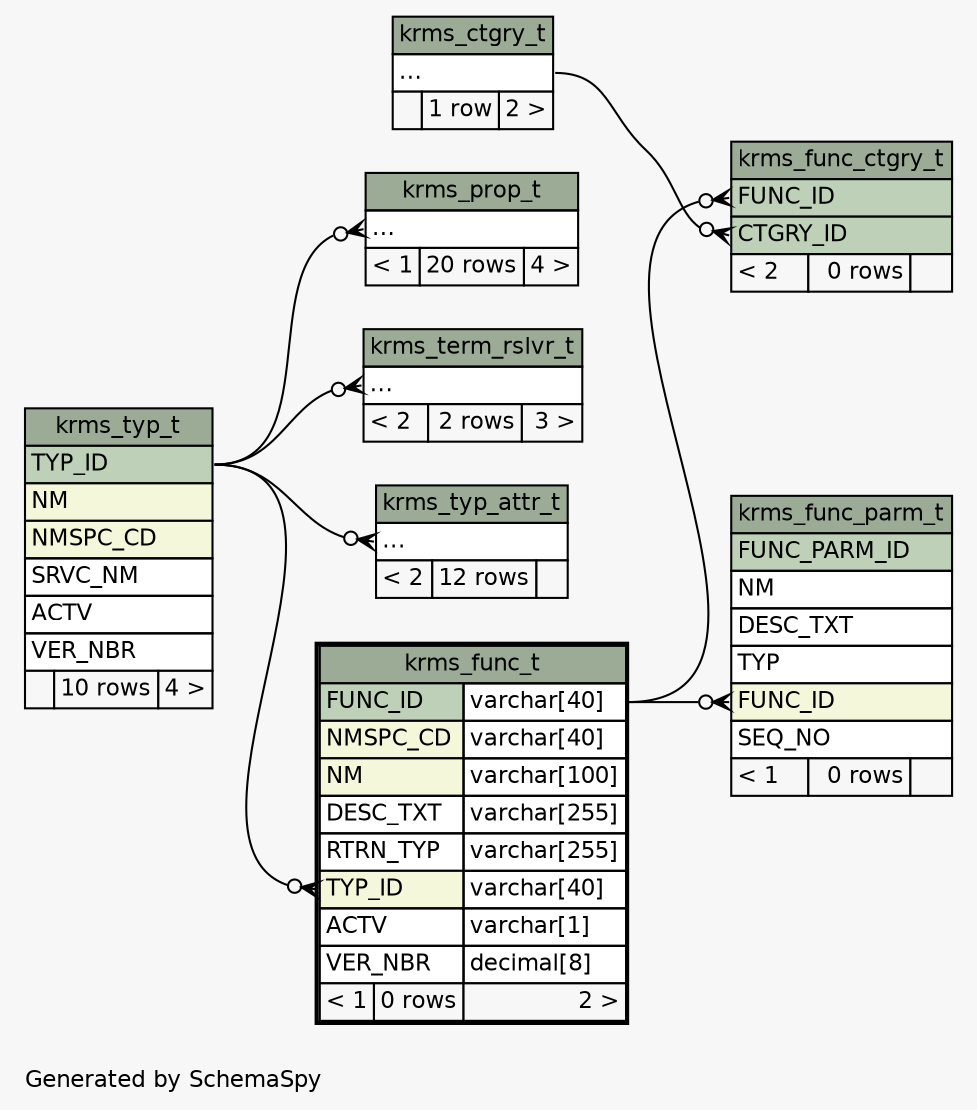 // dot 2.28.0 on Mac OS X 10.7.2
// SchemaSpy rev 590
digraph "twoDegreesRelationshipsDiagram" {
  graph [
    rankdir="RL"
    bgcolor="#f7f7f7"
    label="\nGenerated by SchemaSpy"
    labeljust="l"
    nodesep="0.18"
    ranksep="0.46"
    fontname="Helvetica"
    fontsize="11"
  ];
  node [
    fontname="Helvetica"
    fontsize="11"
    shape="plaintext"
  ];
  edge [
    arrowsize="0.8"
  ];
  "krms_func_ctgry_t":"CTGRY_ID":w -> "krms_ctgry_t":"elipses":e [arrowhead=none dir=back arrowtail=crowodot];
  "krms_func_ctgry_t":"FUNC_ID":w -> "krms_func_t":"FUNC_ID.type":e [arrowhead=none dir=back arrowtail=crowodot];
  "krms_func_parm_t":"FUNC_ID":w -> "krms_func_t":"FUNC_ID.type":e [arrowhead=none dir=back arrowtail=crowodot];
  "krms_func_t":"TYP_ID":w -> "krms_typ_t":"TYP_ID":e [arrowhead=none dir=back arrowtail=crowodot];
  "krms_prop_t":"elipses":w -> "krms_typ_t":"TYP_ID":e [arrowhead=none dir=back arrowtail=crowodot];
  "krms_term_rslvr_t":"elipses":w -> "krms_typ_t":"TYP_ID":e [arrowhead=none dir=back arrowtail=crowodot];
  "krms_typ_attr_t":"elipses":w -> "krms_typ_t":"TYP_ID":e [arrowhead=none dir=back arrowtail=crowodot];
  "krms_ctgry_t" [
    label=<
    <TABLE BORDER="0" CELLBORDER="1" CELLSPACING="0" BGCOLOR="#ffffff">
      <TR><TD COLSPAN="3" BGCOLOR="#9bab96" ALIGN="CENTER">krms_ctgry_t</TD></TR>
      <TR><TD PORT="elipses" COLSPAN="3" ALIGN="LEFT">...</TD></TR>
      <TR><TD ALIGN="LEFT" BGCOLOR="#f7f7f7">  </TD><TD ALIGN="RIGHT" BGCOLOR="#f7f7f7">1 row</TD><TD ALIGN="RIGHT" BGCOLOR="#f7f7f7">2 &gt;</TD></TR>
    </TABLE>>
    URL="krms_ctgry_t.html"
    tooltip="krms_ctgry_t"
  ];
  "krms_func_ctgry_t" [
    label=<
    <TABLE BORDER="0" CELLBORDER="1" CELLSPACING="0" BGCOLOR="#ffffff">
      <TR><TD COLSPAN="3" BGCOLOR="#9bab96" ALIGN="CENTER">krms_func_ctgry_t</TD></TR>
      <TR><TD PORT="FUNC_ID" COLSPAN="3" BGCOLOR="#bed1b8" ALIGN="LEFT">FUNC_ID</TD></TR>
      <TR><TD PORT="CTGRY_ID" COLSPAN="3" BGCOLOR="#bed1b8" ALIGN="LEFT">CTGRY_ID</TD></TR>
      <TR><TD ALIGN="LEFT" BGCOLOR="#f7f7f7">&lt; 2</TD><TD ALIGN="RIGHT" BGCOLOR="#f7f7f7">0 rows</TD><TD ALIGN="RIGHT" BGCOLOR="#f7f7f7">  </TD></TR>
    </TABLE>>
    URL="krms_func_ctgry_t.html"
    tooltip="krms_func_ctgry_t"
  ];
  "krms_func_parm_t" [
    label=<
    <TABLE BORDER="0" CELLBORDER="1" CELLSPACING="0" BGCOLOR="#ffffff">
      <TR><TD COLSPAN="3" BGCOLOR="#9bab96" ALIGN="CENTER">krms_func_parm_t</TD></TR>
      <TR><TD PORT="FUNC_PARM_ID" COLSPAN="3" BGCOLOR="#bed1b8" ALIGN="LEFT">FUNC_PARM_ID</TD></TR>
      <TR><TD PORT="NM" COLSPAN="3" ALIGN="LEFT">NM</TD></TR>
      <TR><TD PORT="DESC_TXT" COLSPAN="3" ALIGN="LEFT">DESC_TXT</TD></TR>
      <TR><TD PORT="TYP" COLSPAN="3" ALIGN="LEFT">TYP</TD></TR>
      <TR><TD PORT="FUNC_ID" COLSPAN="3" BGCOLOR="#f4f7da" ALIGN="LEFT">FUNC_ID</TD></TR>
      <TR><TD PORT="SEQ_NO" COLSPAN="3" ALIGN="LEFT">SEQ_NO</TD></TR>
      <TR><TD ALIGN="LEFT" BGCOLOR="#f7f7f7">&lt; 1</TD><TD ALIGN="RIGHT" BGCOLOR="#f7f7f7">0 rows</TD><TD ALIGN="RIGHT" BGCOLOR="#f7f7f7">  </TD></TR>
    </TABLE>>
    URL="krms_func_parm_t.html"
    tooltip="krms_func_parm_t"
  ];
  "krms_func_t" [
    label=<
    <TABLE BORDER="2" CELLBORDER="1" CELLSPACING="0" BGCOLOR="#ffffff">
      <TR><TD COLSPAN="3" BGCOLOR="#9bab96" ALIGN="CENTER">krms_func_t</TD></TR>
      <TR><TD PORT="FUNC_ID" COLSPAN="2" BGCOLOR="#bed1b8" ALIGN="LEFT">FUNC_ID</TD><TD PORT="FUNC_ID.type" ALIGN="LEFT">varchar[40]</TD></TR>
      <TR><TD PORT="NMSPC_CD" COLSPAN="2" BGCOLOR="#f4f7da" ALIGN="LEFT">NMSPC_CD</TD><TD PORT="NMSPC_CD.type" ALIGN="LEFT">varchar[40]</TD></TR>
      <TR><TD PORT="NM" COLSPAN="2" BGCOLOR="#f4f7da" ALIGN="LEFT">NM</TD><TD PORT="NM.type" ALIGN="LEFT">varchar[100]</TD></TR>
      <TR><TD PORT="DESC_TXT" COLSPAN="2" ALIGN="LEFT">DESC_TXT</TD><TD PORT="DESC_TXT.type" ALIGN="LEFT">varchar[255]</TD></TR>
      <TR><TD PORT="RTRN_TYP" COLSPAN="2" ALIGN="LEFT">RTRN_TYP</TD><TD PORT="RTRN_TYP.type" ALIGN="LEFT">varchar[255]</TD></TR>
      <TR><TD PORT="TYP_ID" COLSPAN="2" BGCOLOR="#f4f7da" ALIGN="LEFT">TYP_ID</TD><TD PORT="TYP_ID.type" ALIGN="LEFT">varchar[40]</TD></TR>
      <TR><TD PORT="ACTV" COLSPAN="2" ALIGN="LEFT">ACTV</TD><TD PORT="ACTV.type" ALIGN="LEFT">varchar[1]</TD></TR>
      <TR><TD PORT="VER_NBR" COLSPAN="2" ALIGN="LEFT">VER_NBR</TD><TD PORT="VER_NBR.type" ALIGN="LEFT">decimal[8]</TD></TR>
      <TR><TD ALIGN="LEFT" BGCOLOR="#f7f7f7">&lt; 1</TD><TD ALIGN="RIGHT" BGCOLOR="#f7f7f7">0 rows</TD><TD ALIGN="RIGHT" BGCOLOR="#f7f7f7">2 &gt;</TD></TR>
    </TABLE>>
    URL="krms_func_t.html"
    tooltip="krms_func_t"
  ];
  "krms_prop_t" [
    label=<
    <TABLE BORDER="0" CELLBORDER="1" CELLSPACING="0" BGCOLOR="#ffffff">
      <TR><TD COLSPAN="3" BGCOLOR="#9bab96" ALIGN="CENTER">krms_prop_t</TD></TR>
      <TR><TD PORT="elipses" COLSPAN="3" ALIGN="LEFT">...</TD></TR>
      <TR><TD ALIGN="LEFT" BGCOLOR="#f7f7f7">&lt; 1</TD><TD ALIGN="RIGHT" BGCOLOR="#f7f7f7">20 rows</TD><TD ALIGN="RIGHT" BGCOLOR="#f7f7f7">4 &gt;</TD></TR>
    </TABLE>>
    URL="krms_prop_t.html"
    tooltip="krms_prop_t"
  ];
  "krms_term_rslvr_t" [
    label=<
    <TABLE BORDER="0" CELLBORDER="1" CELLSPACING="0" BGCOLOR="#ffffff">
      <TR><TD COLSPAN="3" BGCOLOR="#9bab96" ALIGN="CENTER">krms_term_rslvr_t</TD></TR>
      <TR><TD PORT="elipses" COLSPAN="3" ALIGN="LEFT">...</TD></TR>
      <TR><TD ALIGN="LEFT" BGCOLOR="#f7f7f7">&lt; 2</TD><TD ALIGN="RIGHT" BGCOLOR="#f7f7f7">2 rows</TD><TD ALIGN="RIGHT" BGCOLOR="#f7f7f7">3 &gt;</TD></TR>
    </TABLE>>
    URL="krms_term_rslvr_t.html"
    tooltip="krms_term_rslvr_t"
  ];
  "krms_typ_attr_t" [
    label=<
    <TABLE BORDER="0" CELLBORDER="1" CELLSPACING="0" BGCOLOR="#ffffff">
      <TR><TD COLSPAN="3" BGCOLOR="#9bab96" ALIGN="CENTER">krms_typ_attr_t</TD></TR>
      <TR><TD PORT="elipses" COLSPAN="3" ALIGN="LEFT">...</TD></TR>
      <TR><TD ALIGN="LEFT" BGCOLOR="#f7f7f7">&lt; 2</TD><TD ALIGN="RIGHT" BGCOLOR="#f7f7f7">12 rows</TD><TD ALIGN="RIGHT" BGCOLOR="#f7f7f7">  </TD></TR>
    </TABLE>>
    URL="krms_typ_attr_t.html"
    tooltip="krms_typ_attr_t"
  ];
  "krms_typ_t" [
    label=<
    <TABLE BORDER="0" CELLBORDER="1" CELLSPACING="0" BGCOLOR="#ffffff">
      <TR><TD COLSPAN="3" BGCOLOR="#9bab96" ALIGN="CENTER">krms_typ_t</TD></TR>
      <TR><TD PORT="TYP_ID" COLSPAN="3" BGCOLOR="#bed1b8" ALIGN="LEFT">TYP_ID</TD></TR>
      <TR><TD PORT="NM" COLSPAN="3" BGCOLOR="#f4f7da" ALIGN="LEFT">NM</TD></TR>
      <TR><TD PORT="NMSPC_CD" COLSPAN="3" BGCOLOR="#f4f7da" ALIGN="LEFT">NMSPC_CD</TD></TR>
      <TR><TD PORT="SRVC_NM" COLSPAN="3" ALIGN="LEFT">SRVC_NM</TD></TR>
      <TR><TD PORT="ACTV" COLSPAN="3" ALIGN="LEFT">ACTV</TD></TR>
      <TR><TD PORT="VER_NBR" COLSPAN="3" ALIGN="LEFT">VER_NBR</TD></TR>
      <TR><TD ALIGN="LEFT" BGCOLOR="#f7f7f7">  </TD><TD ALIGN="RIGHT" BGCOLOR="#f7f7f7">10 rows</TD><TD ALIGN="RIGHT" BGCOLOR="#f7f7f7">4 &gt;</TD></TR>
    </TABLE>>
    URL="krms_typ_t.html"
    tooltip="krms_typ_t"
  ];
}
